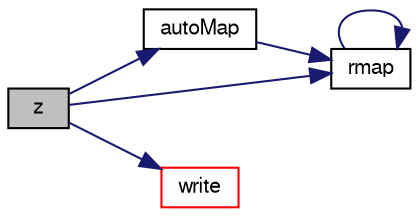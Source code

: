 digraph "z"
{
  bgcolor="transparent";
  edge [fontname="FreeSans",fontsize="10",labelfontname="FreeSans",labelfontsize="10"];
  node [fontname="FreeSans",fontsize="10",shape=record];
  rankdir="LR";
  Node74 [label="z",height=0.2,width=0.4,color="black", fillcolor="grey75", style="filled", fontcolor="black"];
  Node74 -> Node75 [color="midnightblue",fontsize="10",style="solid",fontname="FreeSans"];
  Node75 [label="autoMap",height=0.2,width=0.4,color="black",URL="$a31222.html#a0ab0c43ce90d756c88dd81e3d0a9eef5",tooltip="Map (and resize as needed) from self given a mapping object. "];
  Node75 -> Node76 [color="midnightblue",fontsize="10",style="solid",fontname="FreeSans"];
  Node76 [label="rmap",height=0.2,width=0.4,color="black",URL="$a31222.html#a713277715ccc0a5ef466b0516d44731f",tooltip="Reverse map the given fvPatchField onto this fvPatchField. "];
  Node76 -> Node76 [color="midnightblue",fontsize="10",style="solid",fontname="FreeSans"];
  Node74 -> Node76 [color="midnightblue",fontsize="10",style="solid",fontname="FreeSans"];
  Node74 -> Node77 [color="midnightblue",fontsize="10",style="solid",fontname="FreeSans"];
  Node77 [label="write",height=0.2,width=0.4,color="red",URL="$a31222.html#a293fdfec8bdfbd5c3913ab4c9f3454ff",tooltip="Write. "];
}
